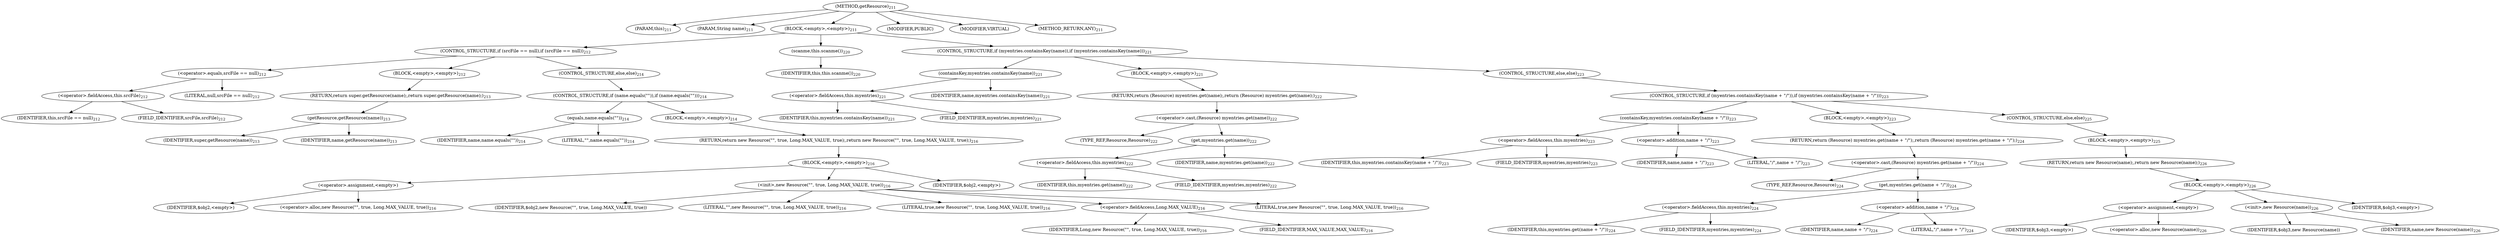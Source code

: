 digraph "getResource" {  
"254" [label = <(METHOD,getResource)<SUB>211</SUB>> ]
"21" [label = <(PARAM,this)<SUB>211</SUB>> ]
"255" [label = <(PARAM,String name)<SUB>211</SUB>> ]
"256" [label = <(BLOCK,&lt;empty&gt;,&lt;empty&gt;)<SUB>211</SUB>> ]
"257" [label = <(CONTROL_STRUCTURE,if (srcFile == null),if (srcFile == null))<SUB>212</SUB>> ]
"258" [label = <(&lt;operator&gt;.equals,srcFile == null)<SUB>212</SUB>> ]
"259" [label = <(&lt;operator&gt;.fieldAccess,this.srcFile)<SUB>212</SUB>> ]
"260" [label = <(IDENTIFIER,this,srcFile == null)<SUB>212</SUB>> ]
"261" [label = <(FIELD_IDENTIFIER,srcFile,srcFile)<SUB>212</SUB>> ]
"262" [label = <(LITERAL,null,srcFile == null)<SUB>212</SUB>> ]
"263" [label = <(BLOCK,&lt;empty&gt;,&lt;empty&gt;)<SUB>212</SUB>> ]
"264" [label = <(RETURN,return super.getResource(name);,return super.getResource(name);)<SUB>213</SUB>> ]
"265" [label = <(getResource,getResource(name))<SUB>213</SUB>> ]
"266" [label = <(IDENTIFIER,super,getResource(name))<SUB>213</SUB>> ]
"267" [label = <(IDENTIFIER,name,getResource(name))<SUB>213</SUB>> ]
"268" [label = <(CONTROL_STRUCTURE,else,else)<SUB>214</SUB>> ]
"269" [label = <(CONTROL_STRUCTURE,if (name.equals(&quot;&quot;)),if (name.equals(&quot;&quot;)))<SUB>214</SUB>> ]
"270" [label = <(equals,name.equals(&quot;&quot;))<SUB>214</SUB>> ]
"271" [label = <(IDENTIFIER,name,name.equals(&quot;&quot;))<SUB>214</SUB>> ]
"272" [label = <(LITERAL,&quot;&quot;,name.equals(&quot;&quot;))<SUB>214</SUB>> ]
"273" [label = <(BLOCK,&lt;empty&gt;,&lt;empty&gt;)<SUB>214</SUB>> ]
"274" [label = <(RETURN,return new Resource(&quot;&quot;, true, Long.MAX_VALUE, true);,return new Resource(&quot;&quot;, true, Long.MAX_VALUE, true);)<SUB>216</SUB>> ]
"275" [label = <(BLOCK,&lt;empty&gt;,&lt;empty&gt;)<SUB>216</SUB>> ]
"276" [label = <(&lt;operator&gt;.assignment,&lt;empty&gt;)> ]
"277" [label = <(IDENTIFIER,$obj2,&lt;empty&gt;)> ]
"278" [label = <(&lt;operator&gt;.alloc,new Resource(&quot;&quot;, true, Long.MAX_VALUE, true))<SUB>216</SUB>> ]
"279" [label = <(&lt;init&gt;,new Resource(&quot;&quot;, true, Long.MAX_VALUE, true))<SUB>216</SUB>> ]
"280" [label = <(IDENTIFIER,$obj2,new Resource(&quot;&quot;, true, Long.MAX_VALUE, true))> ]
"281" [label = <(LITERAL,&quot;&quot;,new Resource(&quot;&quot;, true, Long.MAX_VALUE, true))<SUB>216</SUB>> ]
"282" [label = <(LITERAL,true,new Resource(&quot;&quot;, true, Long.MAX_VALUE, true))<SUB>216</SUB>> ]
"283" [label = <(&lt;operator&gt;.fieldAccess,Long.MAX_VALUE)<SUB>216</SUB>> ]
"284" [label = <(IDENTIFIER,Long,new Resource(&quot;&quot;, true, Long.MAX_VALUE, true))<SUB>216</SUB>> ]
"285" [label = <(FIELD_IDENTIFIER,MAX_VALUE,MAX_VALUE)<SUB>216</SUB>> ]
"286" [label = <(LITERAL,true,new Resource(&quot;&quot;, true, Long.MAX_VALUE, true))<SUB>216</SUB>> ]
"287" [label = <(IDENTIFIER,$obj2,&lt;empty&gt;)> ]
"288" [label = <(scanme,this.scanme())<SUB>220</SUB>> ]
"20" [label = <(IDENTIFIER,this,this.scanme())<SUB>220</SUB>> ]
"289" [label = <(CONTROL_STRUCTURE,if (myentries.containsKey(name)),if (myentries.containsKey(name)))<SUB>221</SUB>> ]
"290" [label = <(containsKey,myentries.containsKey(name))<SUB>221</SUB>> ]
"291" [label = <(&lt;operator&gt;.fieldAccess,this.myentries)<SUB>221</SUB>> ]
"292" [label = <(IDENTIFIER,this,myentries.containsKey(name))<SUB>221</SUB>> ]
"293" [label = <(FIELD_IDENTIFIER,myentries,myentries)<SUB>221</SUB>> ]
"294" [label = <(IDENTIFIER,name,myentries.containsKey(name))<SUB>221</SUB>> ]
"295" [label = <(BLOCK,&lt;empty&gt;,&lt;empty&gt;)<SUB>221</SUB>> ]
"296" [label = <(RETURN,return (Resource) myentries.get(name);,return (Resource) myentries.get(name);)<SUB>222</SUB>> ]
"297" [label = <(&lt;operator&gt;.cast,(Resource) myentries.get(name))<SUB>222</SUB>> ]
"298" [label = <(TYPE_REF,Resource,Resource)<SUB>222</SUB>> ]
"299" [label = <(get,myentries.get(name))<SUB>222</SUB>> ]
"300" [label = <(&lt;operator&gt;.fieldAccess,this.myentries)<SUB>222</SUB>> ]
"301" [label = <(IDENTIFIER,this,myentries.get(name))<SUB>222</SUB>> ]
"302" [label = <(FIELD_IDENTIFIER,myentries,myentries)<SUB>222</SUB>> ]
"303" [label = <(IDENTIFIER,name,myentries.get(name))<SUB>222</SUB>> ]
"304" [label = <(CONTROL_STRUCTURE,else,else)<SUB>223</SUB>> ]
"305" [label = <(CONTROL_STRUCTURE,if (myentries.containsKey(name + &quot;/&quot;)),if (myentries.containsKey(name + &quot;/&quot;)))<SUB>223</SUB>> ]
"306" [label = <(containsKey,myentries.containsKey(name + &quot;/&quot;))<SUB>223</SUB>> ]
"307" [label = <(&lt;operator&gt;.fieldAccess,this.myentries)<SUB>223</SUB>> ]
"308" [label = <(IDENTIFIER,this,myentries.containsKey(name + &quot;/&quot;))<SUB>223</SUB>> ]
"309" [label = <(FIELD_IDENTIFIER,myentries,myentries)<SUB>223</SUB>> ]
"310" [label = <(&lt;operator&gt;.addition,name + &quot;/&quot;)<SUB>223</SUB>> ]
"311" [label = <(IDENTIFIER,name,name + &quot;/&quot;)<SUB>223</SUB>> ]
"312" [label = <(LITERAL,&quot;/&quot;,name + &quot;/&quot;)<SUB>223</SUB>> ]
"313" [label = <(BLOCK,&lt;empty&gt;,&lt;empty&gt;)<SUB>223</SUB>> ]
"314" [label = <(RETURN,return (Resource) myentries.get(name + &quot;/&quot;);,return (Resource) myentries.get(name + &quot;/&quot;);)<SUB>224</SUB>> ]
"315" [label = <(&lt;operator&gt;.cast,(Resource) myentries.get(name + &quot;/&quot;))<SUB>224</SUB>> ]
"316" [label = <(TYPE_REF,Resource,Resource)<SUB>224</SUB>> ]
"317" [label = <(get,myentries.get(name + &quot;/&quot;))<SUB>224</SUB>> ]
"318" [label = <(&lt;operator&gt;.fieldAccess,this.myentries)<SUB>224</SUB>> ]
"319" [label = <(IDENTIFIER,this,myentries.get(name + &quot;/&quot;))<SUB>224</SUB>> ]
"320" [label = <(FIELD_IDENTIFIER,myentries,myentries)<SUB>224</SUB>> ]
"321" [label = <(&lt;operator&gt;.addition,name + &quot;/&quot;)<SUB>224</SUB>> ]
"322" [label = <(IDENTIFIER,name,name + &quot;/&quot;)<SUB>224</SUB>> ]
"323" [label = <(LITERAL,&quot;/&quot;,name + &quot;/&quot;)<SUB>224</SUB>> ]
"324" [label = <(CONTROL_STRUCTURE,else,else)<SUB>225</SUB>> ]
"325" [label = <(BLOCK,&lt;empty&gt;,&lt;empty&gt;)<SUB>225</SUB>> ]
"326" [label = <(RETURN,return new Resource(name);,return new Resource(name);)<SUB>226</SUB>> ]
"327" [label = <(BLOCK,&lt;empty&gt;,&lt;empty&gt;)<SUB>226</SUB>> ]
"328" [label = <(&lt;operator&gt;.assignment,&lt;empty&gt;)> ]
"329" [label = <(IDENTIFIER,$obj3,&lt;empty&gt;)> ]
"330" [label = <(&lt;operator&gt;.alloc,new Resource(name))<SUB>226</SUB>> ]
"331" [label = <(&lt;init&gt;,new Resource(name))<SUB>226</SUB>> ]
"332" [label = <(IDENTIFIER,$obj3,new Resource(name))> ]
"333" [label = <(IDENTIFIER,name,new Resource(name))<SUB>226</SUB>> ]
"334" [label = <(IDENTIFIER,$obj3,&lt;empty&gt;)> ]
"335" [label = <(MODIFIER,PUBLIC)> ]
"336" [label = <(MODIFIER,VIRTUAL)> ]
"337" [label = <(METHOD_RETURN,ANY)<SUB>211</SUB>> ]
  "254" -> "21" 
  "254" -> "255" 
  "254" -> "256" 
  "254" -> "335" 
  "254" -> "336" 
  "254" -> "337" 
  "256" -> "257" 
  "256" -> "288" 
  "256" -> "289" 
  "257" -> "258" 
  "257" -> "263" 
  "257" -> "268" 
  "258" -> "259" 
  "258" -> "262" 
  "259" -> "260" 
  "259" -> "261" 
  "263" -> "264" 
  "264" -> "265" 
  "265" -> "266" 
  "265" -> "267" 
  "268" -> "269" 
  "269" -> "270" 
  "269" -> "273" 
  "270" -> "271" 
  "270" -> "272" 
  "273" -> "274" 
  "274" -> "275" 
  "275" -> "276" 
  "275" -> "279" 
  "275" -> "287" 
  "276" -> "277" 
  "276" -> "278" 
  "279" -> "280" 
  "279" -> "281" 
  "279" -> "282" 
  "279" -> "283" 
  "279" -> "286" 
  "283" -> "284" 
  "283" -> "285" 
  "288" -> "20" 
  "289" -> "290" 
  "289" -> "295" 
  "289" -> "304" 
  "290" -> "291" 
  "290" -> "294" 
  "291" -> "292" 
  "291" -> "293" 
  "295" -> "296" 
  "296" -> "297" 
  "297" -> "298" 
  "297" -> "299" 
  "299" -> "300" 
  "299" -> "303" 
  "300" -> "301" 
  "300" -> "302" 
  "304" -> "305" 
  "305" -> "306" 
  "305" -> "313" 
  "305" -> "324" 
  "306" -> "307" 
  "306" -> "310" 
  "307" -> "308" 
  "307" -> "309" 
  "310" -> "311" 
  "310" -> "312" 
  "313" -> "314" 
  "314" -> "315" 
  "315" -> "316" 
  "315" -> "317" 
  "317" -> "318" 
  "317" -> "321" 
  "318" -> "319" 
  "318" -> "320" 
  "321" -> "322" 
  "321" -> "323" 
  "324" -> "325" 
  "325" -> "326" 
  "326" -> "327" 
  "327" -> "328" 
  "327" -> "331" 
  "327" -> "334" 
  "328" -> "329" 
  "328" -> "330" 
  "331" -> "332" 
  "331" -> "333" 
}
